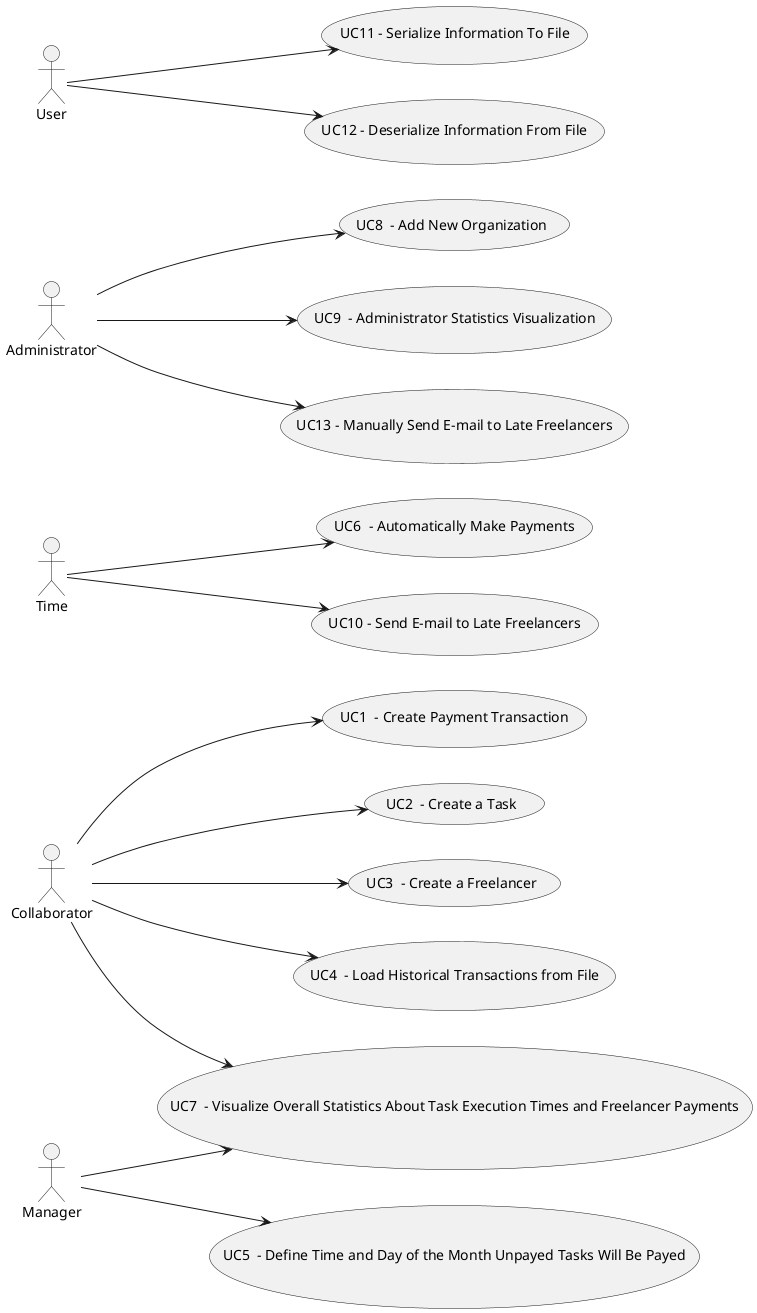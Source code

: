 @startuml DUC

usecase UC1  as "UC1  - Create Payment Transaction"
usecase UC2  as "UC2  - Create a Task"
usecase UC3  as "UC3  - Create a Freelancer"
usecase UC4  as "UC4  - Load Historical Transactions from File"
usecase UC5  as "UC5  - Define Time and Day of the Month Unpayed Tasks Will Be Payed"
usecase UC6  as "UC6  - Automatically Make Payments"
usecase UC7  as "UC7  - Visualize Overall Statistics About Task Execution Times and Freelancer Payments"
usecase UC8  as "UC8  - Add New Organization"
usecase UC9  as "UC9  - Administrator Statistics Visualization"
usecase UC10 as "UC10 - Send E-mail to Late Freelancers"
usecase UC11 as "UC11 - Serialize Information To File"
usecase UC12 as "UC12 - Deserialize Information From File"
usecase UC13 as "UC13 - Manually Send E-mail to Late Freelancers"

actor Collaborator as C
actor Manager as M
actor Administrator as A
actor Time as T
actor User as U

left to right direction

C --> (UC1)
C --> (UC2)
C --> (UC3)
C --> (UC4)

M --> (UC5)

T --> (UC6)

C --> (UC7)
M --> (UC7)

A --> (UC8)
A --> (UC9)
A --> (UC13)

T --> (UC10)

U --> (UC11)
U --> (UC12)

@enduml